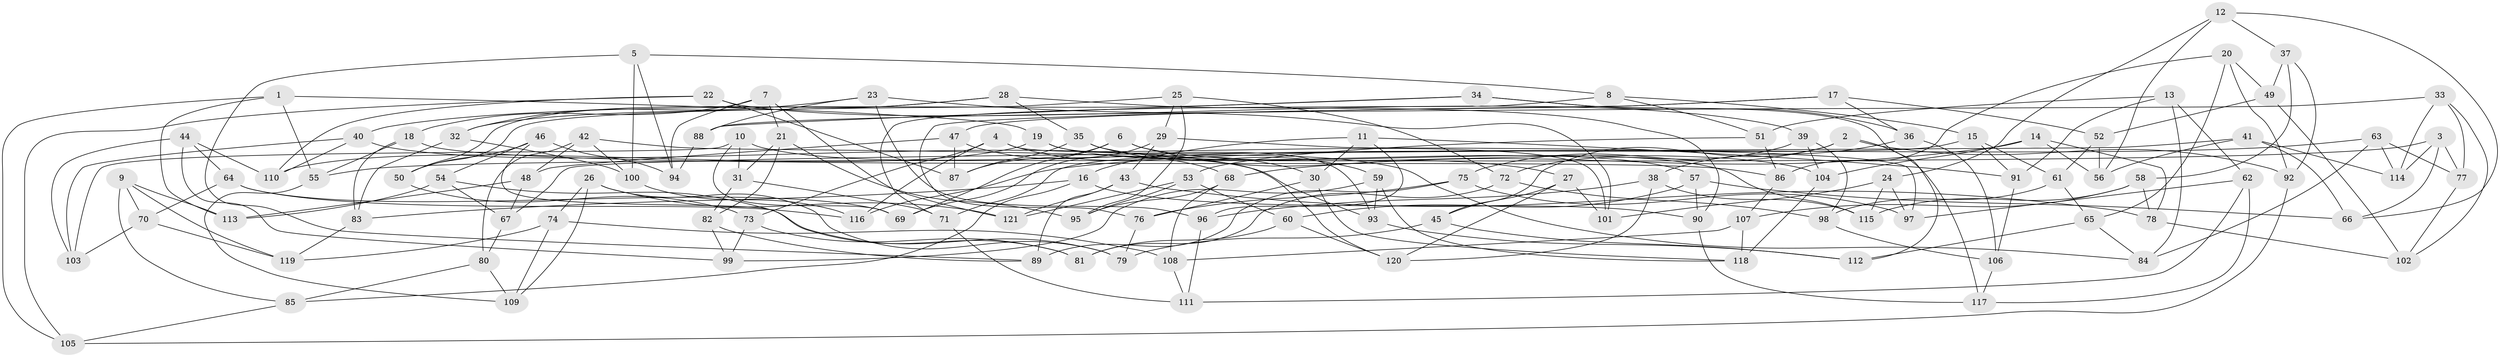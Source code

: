 // coarse degree distribution, {4: 0.10526315789473684, 7: 0.2894736842105263, 8: 0.18421052631578946, 6: 0.13157894736842105, 9: 0.13157894736842105, 5: 0.15789473684210525}
// Generated by graph-tools (version 1.1) at 2025/38/03/04/25 23:38:16]
// undirected, 121 vertices, 242 edges
graph export_dot {
  node [color=gray90,style=filled];
  1;
  2;
  3;
  4;
  5;
  6;
  7;
  8;
  9;
  10;
  11;
  12;
  13;
  14;
  15;
  16;
  17;
  18;
  19;
  20;
  21;
  22;
  23;
  24;
  25;
  26;
  27;
  28;
  29;
  30;
  31;
  32;
  33;
  34;
  35;
  36;
  37;
  38;
  39;
  40;
  41;
  42;
  43;
  44;
  45;
  46;
  47;
  48;
  49;
  50;
  51;
  52;
  53;
  54;
  55;
  56;
  57;
  58;
  59;
  60;
  61;
  62;
  63;
  64;
  65;
  66;
  67;
  68;
  69;
  70;
  71;
  72;
  73;
  74;
  75;
  76;
  77;
  78;
  79;
  80;
  81;
  82;
  83;
  84;
  85;
  86;
  87;
  88;
  89;
  90;
  91;
  92;
  93;
  94;
  95;
  96;
  97;
  98;
  99;
  100;
  101;
  102;
  103;
  104;
  105;
  106;
  107;
  108;
  109;
  110;
  111;
  112;
  113;
  114;
  115;
  116;
  117;
  118;
  119;
  120;
  121;
  1 -- 105;
  1 -- 113;
  1 -- 19;
  1 -- 55;
  2 -- 75;
  2 -- 45;
  2 -- 92;
  2 -- 117;
  3 -- 55;
  3 -- 114;
  3 -- 77;
  3 -- 66;
  4 -- 30;
  4 -- 101;
  4 -- 116;
  4 -- 73;
  5 -- 94;
  5 -- 8;
  5 -- 89;
  5 -- 100;
  6 -- 104;
  6 -- 27;
  6 -- 69;
  6 -- 87;
  7 -- 21;
  7 -- 18;
  7 -- 94;
  7 -- 121;
  8 -- 71;
  8 -- 15;
  8 -- 51;
  9 -- 113;
  9 -- 85;
  9 -- 119;
  9 -- 70;
  10 -- 103;
  10 -- 31;
  10 -- 84;
  10 -- 69;
  11 -- 30;
  11 -- 91;
  11 -- 16;
  11 -- 96;
  12 -- 24;
  12 -- 37;
  12 -- 56;
  12 -- 66;
  13 -- 91;
  13 -- 51;
  13 -- 84;
  13 -- 62;
  14 -- 56;
  14 -- 104;
  14 -- 78;
  14 -- 68;
  15 -- 91;
  15 -- 61;
  15 -- 71;
  16 -- 90;
  16 -- 85;
  16 -- 83;
  17 -- 52;
  17 -- 76;
  17 -- 36;
  17 -- 47;
  18 -- 55;
  18 -- 86;
  18 -- 83;
  19 -- 110;
  19 -- 93;
  19 -- 57;
  20 -- 49;
  20 -- 92;
  20 -- 65;
  20 -- 86;
  21 -- 95;
  21 -- 31;
  21 -- 82;
  22 -- 110;
  22 -- 105;
  22 -- 87;
  22 -- 39;
  23 -- 101;
  23 -- 96;
  23 -- 88;
  23 -- 32;
  24 -- 101;
  24 -- 97;
  24 -- 115;
  25 -- 95;
  25 -- 29;
  25 -- 72;
  25 -- 50;
  26 -- 109;
  26 -- 79;
  26 -- 121;
  26 -- 74;
  27 -- 101;
  27 -- 45;
  27 -- 120;
  28 -- 90;
  28 -- 35;
  28 -- 32;
  28 -- 50;
  29 -- 97;
  29 -- 69;
  29 -- 43;
  30 -- 76;
  30 -- 118;
  31 -- 71;
  31 -- 82;
  32 -- 83;
  32 -- 100;
  33 -- 102;
  33 -- 88;
  33 -- 77;
  33 -- 114;
  34 -- 36;
  34 -- 112;
  34 -- 40;
  34 -- 88;
  35 -- 115;
  35 -- 87;
  35 -- 59;
  36 -- 38;
  36 -- 106;
  37 -- 92;
  37 -- 58;
  37 -- 49;
  38 -- 120;
  38 -- 96;
  38 -- 115;
  39 -- 98;
  39 -- 72;
  39 -- 104;
  40 -- 110;
  40 -- 93;
  40 -- 103;
  41 -- 56;
  41 -- 114;
  41 -- 67;
  41 -- 66;
  42 -- 120;
  42 -- 100;
  42 -- 48;
  42 -- 80;
  43 -- 78;
  43 -- 121;
  43 -- 89;
  44 -- 103;
  44 -- 64;
  44 -- 99;
  44 -- 110;
  45 -- 79;
  45 -- 112;
  46 -- 54;
  46 -- 94;
  46 -- 81;
  46 -- 50;
  47 -- 87;
  47 -- 48;
  47 -- 68;
  48 -- 67;
  48 -- 113;
  49 -- 102;
  49 -- 52;
  50 -- 73;
  51 -- 86;
  51 -- 53;
  52 -- 61;
  52 -- 56;
  53 -- 121;
  53 -- 60;
  53 -- 95;
  54 -- 113;
  54 -- 79;
  54 -- 67;
  55 -- 109;
  57 -- 90;
  57 -- 66;
  57 -- 60;
  58 -- 78;
  58 -- 115;
  58 -- 107;
  59 -- 118;
  59 -- 99;
  59 -- 93;
  60 -- 81;
  60 -- 120;
  61 -- 65;
  61 -- 98;
  62 -- 97;
  62 -- 117;
  62 -- 111;
  63 -- 84;
  63 -- 116;
  63 -- 77;
  63 -- 114;
  64 -- 69;
  64 -- 116;
  64 -- 70;
  65 -- 84;
  65 -- 112;
  67 -- 80;
  68 -- 95;
  68 -- 108;
  70 -- 119;
  70 -- 103;
  71 -- 111;
  72 -- 98;
  72 -- 81;
  73 -- 81;
  73 -- 99;
  74 -- 108;
  74 -- 109;
  74 -- 119;
  75 -- 76;
  75 -- 97;
  75 -- 89;
  76 -- 79;
  77 -- 102;
  78 -- 102;
  80 -- 85;
  80 -- 109;
  82 -- 89;
  82 -- 99;
  83 -- 119;
  85 -- 105;
  86 -- 107;
  88 -- 94;
  90 -- 117;
  91 -- 106;
  92 -- 105;
  93 -- 112;
  96 -- 111;
  98 -- 106;
  100 -- 116;
  104 -- 118;
  106 -- 117;
  107 -- 118;
  107 -- 108;
  108 -- 111;
}
